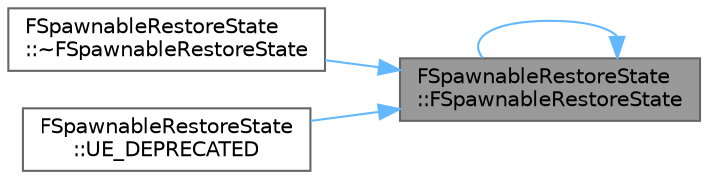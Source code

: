 digraph "FSpawnableRestoreState::FSpawnableRestoreState"
{
 // INTERACTIVE_SVG=YES
 // LATEX_PDF_SIZE
  bgcolor="transparent";
  edge [fontname=Helvetica,fontsize=10,labelfontname=Helvetica,labelfontsize=10];
  node [fontname=Helvetica,fontsize=10,shape=box,height=0.2,width=0.4];
  rankdir="RL";
  Node1 [id="Node000001",label="FSpawnableRestoreState\l::FSpawnableRestoreState",height=0.2,width=0.4,color="gray40", fillcolor="grey60", style="filled", fontcolor="black",tooltip=" "];
  Node1 -> Node1 [id="edge1_Node000001_Node000001",dir="back",color="steelblue1",style="solid",tooltip=" "];
  Node1 -> Node2 [id="edge2_Node000001_Node000002",dir="back",color="steelblue1",style="solid",tooltip=" "];
  Node2 [id="Node000002",label="FSpawnableRestoreState\l::~FSpawnableRestoreState",height=0.2,width=0.4,color="grey40", fillcolor="white", style="filled",URL="$d7/d98/structFSpawnableRestoreState.html#a7fb05b92de4f46f64faa465d2cbd1c95",tooltip=" "];
  Node1 -> Node3 [id="edge3_Node000001_Node000003",dir="back",color="steelblue1",style="solid",tooltip=" "];
  Node3 [id="Node000003",label="FSpawnableRestoreState\l::UE_DEPRECATED",height=0.2,width=0.4,color="grey40", fillcolor="white", style="filled",URL="$d7/d98/structFSpawnableRestoreState.html#ab570d9a538373f8d563c4d0ad0e2cd14",tooltip=" "];
}
